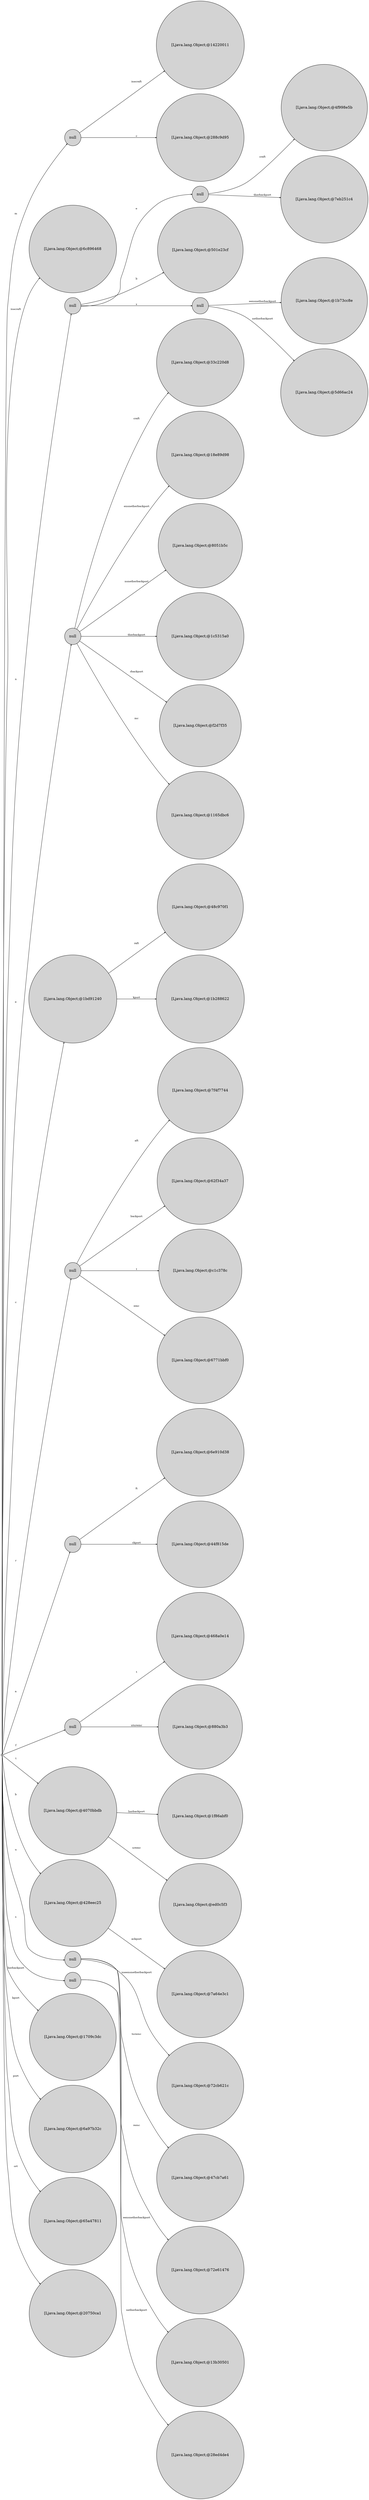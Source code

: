 digraph {
	rankdir = LR;
	ordering = out;
	edge [arrowsize=0.4,fontsize=10]
	node718D90EB [label="",style=filled,fillcolor=lightgrey,shape=circle,width=.1,height=.1];
//------leaves------
	node6FA5E8C8 [label="[Ljava.lang.Object;@14220011",shape=point,style=filled,fillcolor=lightgrey,shape=circle,width=.07,height=.07]
	node359B4905 [label="[Ljava.lang.Object;@288c9d95",shape=point,style=filled,fillcolor=lightgrey,shape=circle,width=.07,height=.07]
	node68AFC3E4 [label="[Ljava.lang.Object;@6c896468",shape=point,style=filled,fillcolor=lightgrey,shape=circle,width=.07,height=.07]
	node335DB9D [label="[Ljava.lang.Object;@4f998e5b",shape=point,style=filled,fillcolor=lightgrey,shape=circle,width=.07,height=.07]
	node593FC4AF [label="[Ljava.lang.Object;@7eb251c4",shape=point,style=filled,fillcolor=lightgrey,shape=circle,width=.07,height=.07]
	node53F694BC [label="[Ljava.lang.Object;@501e23cf",shape=point,style=filled,fillcolor=lightgrey,shape=circle,width=.07,height=.07]
	node77238FDF [label="[Ljava.lang.Object;@1b73cc8e",shape=point,style=filled,fillcolor=lightgrey,shape=circle,width=.07,height=.07]
	node7CC7E828 [label="[Ljava.lang.Object;@5d66ac24",shape=point,style=filled,fillcolor=lightgrey,shape=circle,width=.07,height=.07]
	node36508D20 [label="[Ljava.lang.Object;@33c220d8",shape=point,style=filled,fillcolor=lightgrey,shape=circle,width=.07,height=.07]
	node70871820 [label="[Ljava.lang.Object;@18e89d98",shape=point,style=filled,fillcolor=lightgrey,shape=circle,width=.07,height=.07]
	node2A632A28 [label="[Ljava.lang.Object;@8051b5c",shape=point,style=filled,fillcolor=lightgrey,shape=circle,width=.07,height=.07]
	node400B4464 [label="[Ljava.lang.Object;@1c5315a0",shape=point,style=filled,fillcolor=lightgrey,shape=circle,width=.07,height=.07]
	node2FD24E68 [label="[Ljava.lang.Object;@f2d7f35",shape=point,style=filled,fillcolor=lightgrey,shape=circle,width=.07,height=.07]
	node151F22D0 [label="[Ljava.lang.Object;@1165dbc6",shape=point,style=filled,fillcolor=lightgrey,shape=circle,width=.07,height=.07]
	node2CF9768C [label="[Ljava.lang.Object;@48c970f1",shape=point,style=filled,fillcolor=lightgrey,shape=circle,width=.07,height=.07]
	node24ACC29A [label="[Ljava.lang.Object;@1b288622",shape=point,style=filled,fillcolor=lightgrey,shape=circle,width=.07,height=.07]
	node7C82CEDD [label="[Ljava.lang.Object;@7f4f7744",shape=point,style=filled,fillcolor=lightgrey,shape=circle,width=.07,height=.07]
	node3D35C225 [label="[Ljava.lang.Object;@62f34a37",shape=point,style=filled,fillcolor=lightgrey,shape=circle,width=.07,height=.07]
	node86D8492 [label="[Ljava.lang.Object;@c1c378c",shape=point,style=filled,fillcolor=lightgrey,shape=circle,width=.07,height=.07]
	node1FABF8C0 [label="[Ljava.lang.Object;@6771bbf0",shape=point,style=filled,fillcolor=lightgrey,shape=circle,width=.07,height=.07]
	node3DCFA98 [label="[Ljava.lang.Object;@6e910d38",shape=point,style=filled,fillcolor=lightgrey,shape=circle,width=.07,height=.07]
	node2E3C85D2 [label="[Ljava.lang.Object;@44f815de",shape=point,style=filled,fillcolor=lightgrey,shape=circle,width=.07,height=.07]
	node20142FE3 [label="[Ljava.lang.Object;@468a0e14",shape=point,style=filled,fillcolor=lightgrey,shape=circle,width=.07,height=.07]
	nodeC521102 [label="[Ljava.lang.Object;@880a3b3",shape=point,style=filled,fillcolor=lightgrey,shape=circle,width=.07,height=.07]
	node9EAEE77 [label="[Ljava.lang.Object;@1f86abf0",shape=point,style=filled,fillcolor=lightgrey,shape=circle,width=.07,height=.07]
	node3C07303 [label="[Ljava.lang.Object;@ed0c5f3",shape=point,style=filled,fillcolor=lightgrey,shape=circle,width=.07,height=.07]
	node50970B08 [label="[Ljava.lang.Object;@7a64e3c1",shape=point,style=filled,fillcolor=lightgrey,shape=circle,width=.07,height=.07]
	node7ABCCFE5 [label="[Ljava.lang.Object;@72cb621c",shape=point,style=filled,fillcolor=lightgrey,shape=circle,width=.07,height=.07]
	node1A6CF806 [label="[Ljava.lang.Object;@47cb7a61",shape=point,style=filled,fillcolor=lightgrey,shape=circle,width=.07,height=.07]
	node5B94569A [label="[Ljava.lang.Object;@72e61476",shape=point,style=filled,fillcolor=lightgrey,shape=circle,width=.07,height=.07]
	nodeFB77EE4 [label="[Ljava.lang.Object;@13b30501",shape=point,style=filled,fillcolor=lightgrey,shape=circle,width=.07,height=.07]
	node6AEAB16B [label="[Ljava.lang.Object;@28ed4de4",shape=point,style=filled,fillcolor=lightgrey,shape=circle,width=.07,height=.07]
	node1C994643 [label="[Ljava.lang.Object;@1709c3dc",shape=point,style=filled,fillcolor=lightgrey,shape=circle,width=.07,height=.07]
	node28D759BF [label="[Ljava.lang.Object;@6a97b32c",shape=point,style=filled,fillcolor=lightgrey,shape=circle,width=.07,height=.07]
	node3C6A5B63 [label="[Ljava.lang.Object;@65a47811",shape=point,style=filled,fillcolor=lightgrey,shape=circle,width=.07,height=.07]
	node772CCFBB [label="[Ljava.lang.Object;@20750ca1",shape=point,style=filled,fillcolor=lightgrey,shape=circle,width=.07,height=.07]
//------internal nodes------
	node4E2AEA8F [label="null",style=filled,fillcolor=lightgrey,shape=circle,width=.07,height=.07]
	node80877AB [label="null",style=filled,fillcolor=lightgrey,shape=circle,width=.07,height=.07]
	node19C83006 [label="null",style=filled,fillcolor=lightgrey,shape=circle,width=.07,height=.07]
	node11D0379A [label="null",style=filled,fillcolor=lightgrey,shape=circle,width=.07,height=.07]
	node8B7C9BD [label="null",style=filled,fillcolor=lightgrey,shape=circle,width=.07,height=.07]
	node4349422F [label="[Ljava.lang.Object;@1bd91240",style=filled,fillcolor=lightgrey,shape=circle,width=.07,height=.07]
	nodeBA59A46 [label="null",style=filled,fillcolor=lightgrey,shape=circle,width=.07,height=.07]
	node3D6940AE [label="null",style=filled,fillcolor=lightgrey,shape=circle,width=.07,height=.07]
	node34B82516 [label="null",style=filled,fillcolor=lightgrey,shape=circle,width=.07,height=.07]
	node67206AD3 [label="[Ljava.lang.Object;@4070bbdb",style=filled,fillcolor=lightgrey,shape=circle,width=.07,height=.07]
	node376BEF4B [label="[Ljava.lang.Object;@428eec25",style=filled,fillcolor=lightgrey,shape=circle,width=.07,height=.07]
	node269C6055 [label="null",style=filled,fillcolor=lightgrey,shape=circle,width=.07,height=.07]
	node63F7A93E [label="null",style=filled,fillcolor=lightgrey,shape=circle,width=.07,height=.07]
//------edges------
	node718D90EB -> node4E2AEA8F [label="m",weight=10]
	node4E2AEA8F -> node6FA5E8C8 [label="inecraft",weight=10]
	node4E2AEA8F -> node359B4905 [label="c",weight=10]
	node718D90EB -> node68AFC3E4 [label="inecraft",weight=10]
	node718D90EB -> node80877AB [label="n",weight=10]
	node80877AB -> node19C83006 [label="e",weight=10]
	node19C83006 -> node335DB9D [label="craft",weight=10]
	node19C83006 -> node593FC4AF [label="therbackport",weight=10]
	node80877AB -> node53F694BC [label="b",weight=10]
	node80877AB -> node11D0379A [label="s",weight=10]
	node11D0379A -> node77238FDF [label="eensnetherbackport",weight=10]
	node11D0379A -> node7CC7E828 [label="netherbackport",weight=10]
	node718D90EB -> node8B7C9BD [label="e",weight=10]
	node8B7C9BD -> node36508D20 [label="craft",weight=10]
	node8B7C9BD -> node70871820 [label="ensnetherbackport",weight=10]
	node8B7C9BD -> node2A632A28 [label="nsnetherbackport",weight=10]
	node8B7C9BD -> node400B4464 [label="therbackport",weight=10]
	node8B7C9BD -> node2FD24E68 [label="rbackport",weight=10]
	node8B7C9BD -> node151F22D0 [label="mc",weight=10]
	node718D90EB -> node4349422F [label="c",weight=10]
	node4349422F -> node2CF9768C [label="raft",weight=10]
	node4349422F -> node24ACC29A [label="kport",weight=10]
	node718D90EB -> nodeBA59A46 [label="r",weight=10]
	nodeBA59A46 -> node7C82CEDD [label="aft",weight=10]
	nodeBA59A46 -> node3D35C225 [label="backport",weight=10]
	nodeBA59A46 -> node86D8492 [label="t",weight=10]
	nodeBA59A46 -> node1FABF8C0 [label="emc",weight=10]
	node718D90EB -> node3D6940AE [label="a",weight=10]
	node3D6940AE -> node3DCFA98 [label="ft",weight=10]
	node3D6940AE -> node2E3C85D2 [label="ckport",weight=10]
	node718D90EB -> node34B82516 [label="f",weight=10]
	node34B82516 -> node20142FE3 [label="t",weight=10]
	node34B82516 -> nodeC521102 [label="uturemc",weight=10]
	node718D90EB -> node67206AD3 [label="t",weight=10]
	node67206AD3 -> node9EAEE77 [label="herbackport",weight=10]
	node67206AD3 -> node3C07303 [label="uremc",weight=10]
	node718D90EB -> node376BEF4B [label="b",weight=10]
	node376BEF4B -> node50970B08 [label="ackport",weight=10]
	node718D90EB -> node269C6055 [label="u",weight=10]
	node269C6055 -> node7ABCCFE5 [label="nseensnetherbackport",weight=10]
	node269C6055 -> node1A6CF806 [label="turemc",weight=10]
	node269C6055 -> node5B94569A [label="remc",weight=10]
	node718D90EB -> node63F7A93E [label="s",weight=10]
	node63F7A93E -> nodeFB77EE4 [label="eensnetherbackport",weight=10]
	node63F7A93E -> node6AEAB16B [label="netherbackport",weight=10]
	node718D90EB -> node1C994643 [label="herbackport",weight=10]
	node718D90EB -> node28D759BF [label="kport",weight=10]
	node718D90EB -> node3C6A5B63 [label="port",weight=10]
	node718D90EB -> node772CCFBB [label="ort",weight=10]
}
